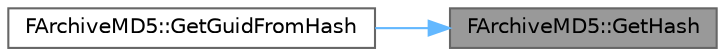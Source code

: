 digraph "FArchiveMD5::GetHash"
{
 // INTERACTIVE_SVG=YES
 // LATEX_PDF_SIZE
  bgcolor="transparent";
  edge [fontname=Helvetica,fontsize=10,labelfontname=Helvetica,labelfontsize=10];
  node [fontname=Helvetica,fontsize=10,shape=box,height=0.2,width=0.4];
  rankdir="RL";
  Node1 [id="Node000001",label="FArchiveMD5::GetHash",height=0.2,width=0.4,color="gray40", fillcolor="grey60", style="filled", fontcolor="black",tooltip=" "];
  Node1 -> Node2 [id="edge1_Node000001_Node000002",dir="back",color="steelblue1",style="solid",tooltip=" "];
  Node2 [id="Node000002",label="FArchiveMD5::GetGuidFromHash",height=0.2,width=0.4,color="grey40", fillcolor="white", style="filled",URL="$d3/d32/classFArchiveMD5.html#a7dab09e4b3407aa7cd7bad3daf3bd508",tooltip=" "];
}

